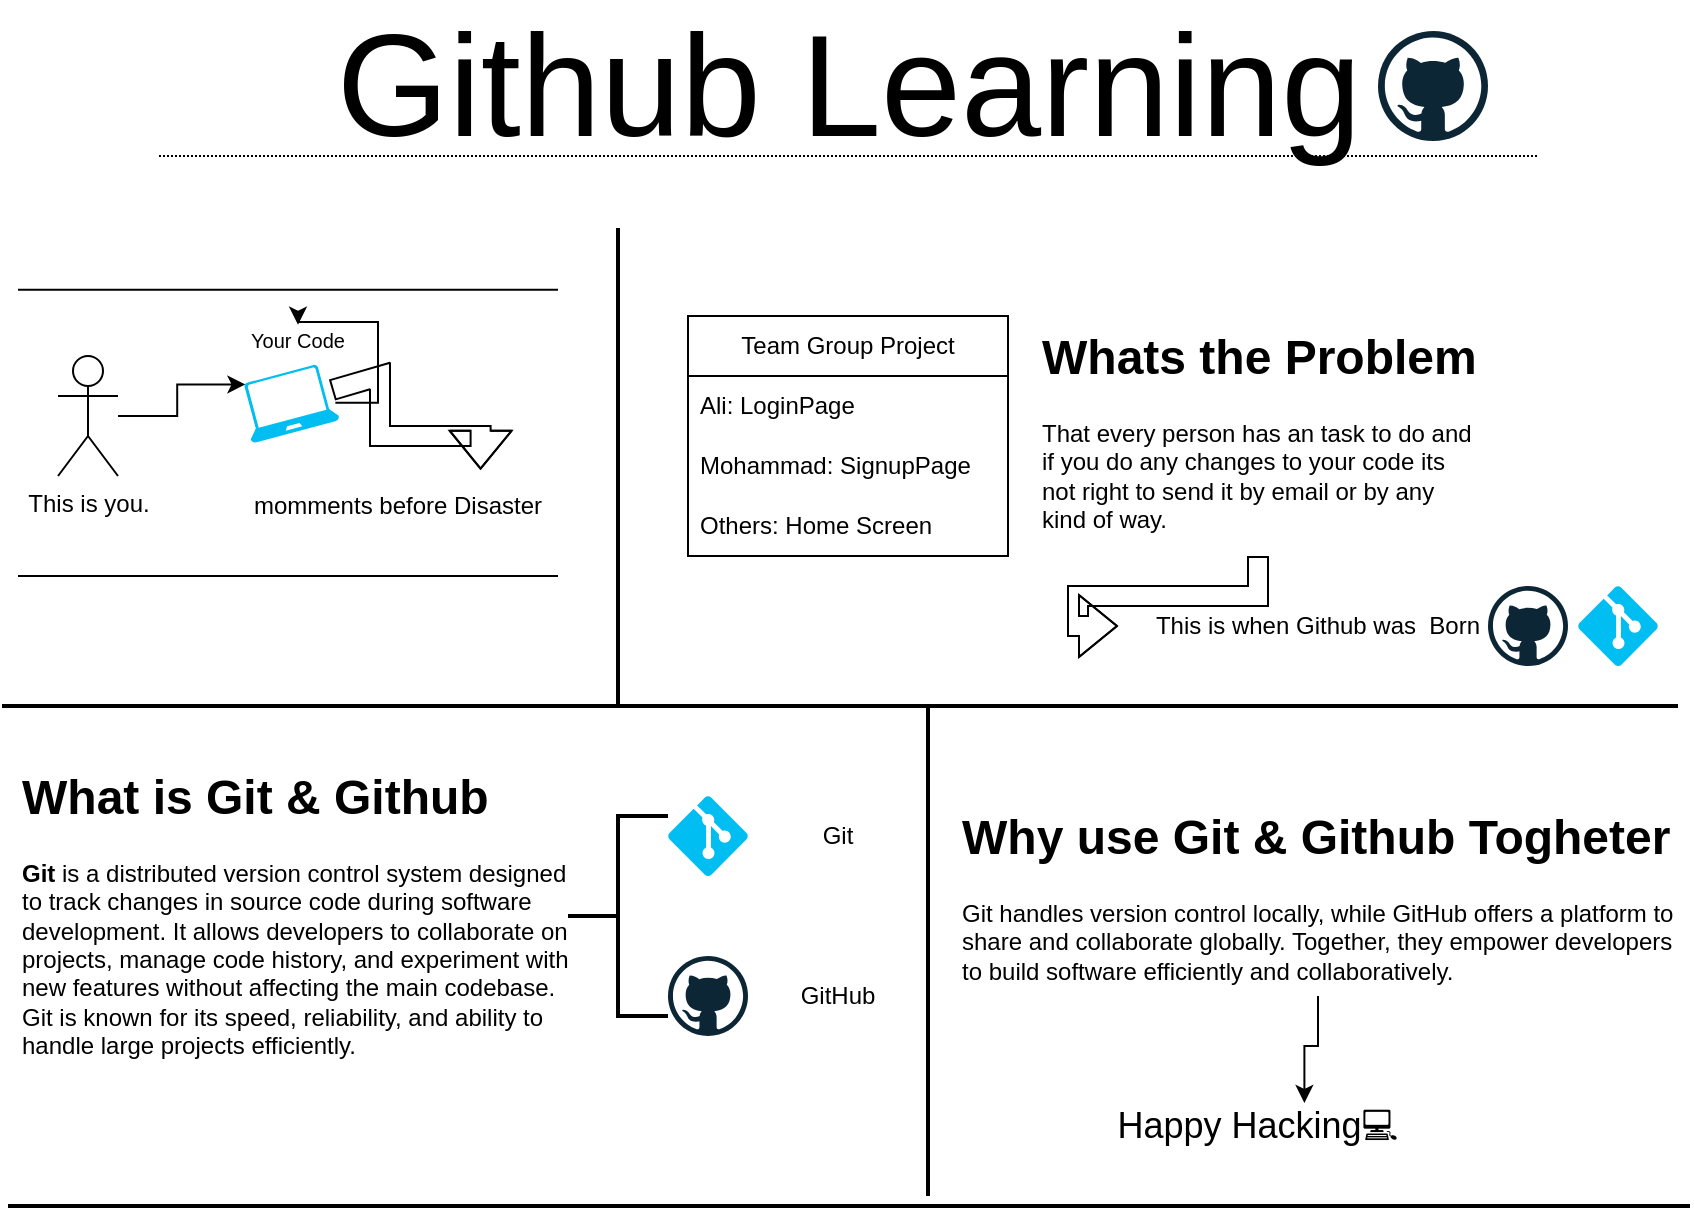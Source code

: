 <mxfile version="25.0.2">
  <diagram name="Page-1" id="LcRm2-Cu8ls7DMjqcZ_c">
    <mxGraphModel dx="880" dy="542" grid="1" gridSize="10" guides="1" tooltips="1" connect="1" arrows="1" fold="1" page="1" pageScale="1" pageWidth="850" pageHeight="1100" math="0" shadow="0">
      <root>
        <mxCell id="0" />
        <mxCell id="1" parent="0" />
        <mxCell id="SjbHYBy_ne9s4hFoFBmS-1" value="&lt;font style=&quot;font-size: 72px;&quot;&gt;Github Learning&lt;/font&gt;" style="text;html=1;align=center;verticalAlign=middle;whiteSpace=wrap;rounded=0;" parent="1" vertex="1">
          <mxGeometry x="168" y="30" width="515" height="30" as="geometry" />
        </mxCell>
        <mxCell id="SjbHYBy_ne9s4hFoFBmS-2" value="" style="endArrow=none;dashed=1;html=1;rounded=0;dashPattern=1 1;" parent="1" edge="1">
          <mxGeometry width="50" height="50" relative="1" as="geometry">
            <mxPoint x="80.5" y="80" as="sourcePoint" />
            <mxPoint x="770.5" y="80" as="targetPoint" />
            <Array as="points">
              <mxPoint x="430.5" y="80" />
            </Array>
          </mxGeometry>
        </mxCell>
        <mxCell id="SjbHYBy_ne9s4hFoFBmS-14" value="" style="dashed=0;outlineConnect=0;html=1;align=center;labelPosition=center;verticalLabelPosition=bottom;verticalAlign=top;shape=mxgraph.weblogos.github" parent="1" vertex="1">
          <mxGeometry x="690" y="17.5" width="55" height="55" as="geometry" />
        </mxCell>
        <mxCell id="SjbHYBy_ne9s4hFoFBmS-20" value="" style="group" parent="1" vertex="1" connectable="0">
          <mxGeometry x="10" y="180" width="270" height="90" as="geometry" />
        </mxCell>
        <mxCell id="SjbHYBy_ne9s4hFoFBmS-10" style="edgeStyle=orthogonalEdgeStyle;rounded=0;orthogonalLoop=1;jettySize=auto;html=1;entryX=0.1;entryY=0.02;entryDx=0;entryDy=0;entryPerimeter=0;" parent="SjbHYBy_ne9s4hFoFBmS-20" source="SjbHYBy_ne9s4hFoFBmS-3" target="SjbHYBy_ne9s4hFoFBmS-9" edge="1">
          <mxGeometry relative="1" as="geometry">
            <mxPoint x="110" y="10" as="targetPoint" />
          </mxGeometry>
        </mxCell>
        <mxCell id="SjbHYBy_ne9s4hFoFBmS-3" value="This is you." style="shape=umlActor;verticalLabelPosition=bottom;verticalAlign=top;html=1;outlineConnect=0;" parent="SjbHYBy_ne9s4hFoFBmS-20" vertex="1">
          <mxGeometry x="20" width="30" height="60" as="geometry" />
        </mxCell>
        <mxCell id="SjbHYBy_ne9s4hFoFBmS-9" value="" style="verticalLabelPosition=bottom;html=1;verticalAlign=top;align=center;strokeColor=none;fillColor=#00BEF2;shape=mxgraph.azure.laptop;pointerEvents=1;rotation=-15;" parent="SjbHYBy_ne9s4hFoFBmS-20" vertex="1">
          <mxGeometry x="112.25" y="8.4" width="45.63" height="30" as="geometry" />
        </mxCell>
        <mxCell id="SjbHYBy_ne9s4hFoFBmS-12" value="momments before Disaster" style="text;html=1;align=center;verticalAlign=middle;whiteSpace=wrap;rounded=0;" parent="SjbHYBy_ne9s4hFoFBmS-20" vertex="1">
          <mxGeometry x="110" y="60" width="160" height="30" as="geometry" />
        </mxCell>
        <mxCell id="SjbHYBy_ne9s4hFoFBmS-17" style="edgeStyle=orthogonalEdgeStyle;rounded=0;orthogonalLoop=1;jettySize=auto;html=1;entryX=0.758;entryY=-0.105;entryDx=0;entryDy=0;entryPerimeter=0;shape=flexArrow;" parent="SjbHYBy_ne9s4hFoFBmS-20" source="SjbHYBy_ne9s4hFoFBmS-9" target="SjbHYBy_ne9s4hFoFBmS-12" edge="1">
          <mxGeometry relative="1" as="geometry">
            <Array as="points">
              <mxPoint x="181" y="10" />
              <mxPoint x="181" y="40" />
              <mxPoint x="231" y="40" />
            </Array>
          </mxGeometry>
        </mxCell>
        <mxCell id="SjbHYBy_ne9s4hFoFBmS-19" value="" style="shape=link;html=1;rounded=0;width=143.143;" parent="SjbHYBy_ne9s4hFoFBmS-20" edge="1">
          <mxGeometry width="100" relative="1" as="geometry">
            <mxPoint y="38.4" as="sourcePoint" />
            <mxPoint x="270" y="38.4" as="targetPoint" />
          </mxGeometry>
        </mxCell>
        <mxCell id="SjbHYBy_ne9s4hFoFBmS-21" value="Team Group Project" style="swimlane;fontStyle=0;childLayout=stackLayout;horizontal=1;startSize=30;horizontalStack=0;resizeParent=1;resizeParentMax=0;resizeLast=0;collapsible=1;marginBottom=0;whiteSpace=wrap;html=1;" parent="1" vertex="1">
          <mxGeometry x="345" y="160" width="160" height="120" as="geometry" />
        </mxCell>
        <mxCell id="SjbHYBy_ne9s4hFoFBmS-22" value="Ali: LoginPage" style="text;strokeColor=none;fillColor=none;align=left;verticalAlign=middle;spacingLeft=4;spacingRight=4;overflow=hidden;points=[[0,0.5],[1,0.5]];portConstraint=eastwest;rotatable=0;whiteSpace=wrap;html=1;" parent="SjbHYBy_ne9s4hFoFBmS-21" vertex="1">
          <mxGeometry y="30" width="160" height="30" as="geometry" />
        </mxCell>
        <mxCell id="SjbHYBy_ne9s4hFoFBmS-23" value="Mohammad: SignupPage" style="text;strokeColor=none;fillColor=none;align=left;verticalAlign=middle;spacingLeft=4;spacingRight=4;overflow=hidden;points=[[0,0.5],[1,0.5]];portConstraint=eastwest;rotatable=0;whiteSpace=wrap;html=1;" parent="SjbHYBy_ne9s4hFoFBmS-21" vertex="1">
          <mxGeometry y="60" width="160" height="30" as="geometry" />
        </mxCell>
        <mxCell id="SjbHYBy_ne9s4hFoFBmS-24" value="Others: Home Screen" style="text;strokeColor=none;fillColor=none;align=left;verticalAlign=middle;spacingLeft=4;spacingRight=4;overflow=hidden;points=[[0,0.5],[1,0.5]];portConstraint=eastwest;rotatable=0;whiteSpace=wrap;html=1;" parent="SjbHYBy_ne9s4hFoFBmS-21" vertex="1">
          <mxGeometry y="90" width="160" height="30" as="geometry" />
        </mxCell>
        <mxCell id="SjbHYBy_ne9s4hFoFBmS-25" value="" style="line;strokeWidth=2;html=1;rotation=-90;" parent="1" vertex="1">
          <mxGeometry x="190" y="231" width="240" height="10" as="geometry" />
        </mxCell>
        <mxCell id="SjbHYBy_ne9s4hFoFBmS-26" value="" style="line;strokeWidth=2;html=1;rotation=0;" parent="1" vertex="1">
          <mxGeometry x="2" y="350" width="838" height="10" as="geometry" />
        </mxCell>
        <mxCell id="SjbHYBy_ne9s4hFoFBmS-33" style="edgeStyle=orthogonalEdgeStyle;rounded=0;orthogonalLoop=1;jettySize=auto;html=1;entryX=0;entryY=0.5;entryDx=0;entryDy=0;shape=flexArrow;startArrow=none;startFill=0;" parent="1" source="SjbHYBy_ne9s4hFoFBmS-31" target="SjbHYBy_ne9s4hFoFBmS-32" edge="1">
          <mxGeometry relative="1" as="geometry" />
        </mxCell>
        <mxCell id="SjbHYBy_ne9s4hFoFBmS-31" value="&lt;h1 style=&quot;margin-top: 0px;&quot;&gt;Whats the Problem&lt;/h1&gt;&lt;p&gt;That every person has an task to do and if you do any changes to your code its not right to send it by email or by any kind of way.&lt;/p&gt;" style="text;html=1;whiteSpace=wrap;overflow=hidden;rounded=0;" parent="1" vertex="1">
          <mxGeometry x="520" y="160" width="220" height="120" as="geometry" />
        </mxCell>
        <mxCell id="SjbHYBy_ne9s4hFoFBmS-32" value="This is when Github was&amp;nbsp; Born" style="text;html=1;align=center;verticalAlign=middle;whiteSpace=wrap;rounded=0;rotation=0;" parent="1" vertex="1">
          <mxGeometry x="560" y="300" width="200" height="30" as="geometry" />
        </mxCell>
        <mxCell id="SjbHYBy_ne9s4hFoFBmS-34" value="" style="dashed=0;outlineConnect=0;html=1;align=center;labelPosition=center;verticalLabelPosition=bottom;verticalAlign=top;shape=mxgraph.weblogos.github" parent="1" vertex="1">
          <mxGeometry x="745" y="295" width="40" height="40" as="geometry" />
        </mxCell>
        <mxCell id="SjbHYBy_ne9s4hFoFBmS-35" value="" style="verticalLabelPosition=bottom;html=1;verticalAlign=top;align=center;strokeColor=none;fillColor=#00BEF2;shape=mxgraph.azure.git_repository;" parent="1" vertex="1">
          <mxGeometry x="790" y="295" width="40" height="40" as="geometry" />
        </mxCell>
        <mxCell id="SjbHYBy_ne9s4hFoFBmS-36" value="&lt;h1 style=&quot;margin-top: 0px;&quot;&gt;What is Git &amp;amp; Github&lt;/h1&gt;&lt;p&gt;&lt;strong&gt;Git&lt;/strong&gt; is a distributed version control system designed to track changes in source code during software development. It allows developers to collaborate on projects, manage code history, and experiment with new features without affecting the main codebase. Git is known for its speed, reliability, and ability to handle large projects efficiently.&lt;br&gt;&lt;/p&gt;" style="text;html=1;whiteSpace=wrap;overflow=hidden;rounded=0;" parent="1" vertex="1">
          <mxGeometry x="10" y="380" width="280" height="160" as="geometry" />
        </mxCell>
        <mxCell id="SjbHYBy_ne9s4hFoFBmS-37" value="" style="strokeWidth=2;html=1;shape=mxgraph.flowchart.annotation_2;align=left;labelPosition=right;pointerEvents=1;" parent="1" vertex="1">
          <mxGeometry x="285" y="410" width="50" height="100" as="geometry" />
        </mxCell>
        <mxCell id="SjbHYBy_ne9s4hFoFBmS-38" value="" style="dashed=0;outlineConnect=0;html=1;align=center;labelPosition=center;verticalLabelPosition=bottom;verticalAlign=top;shape=mxgraph.weblogos.github" parent="1" vertex="1">
          <mxGeometry x="335" y="480" width="40" height="40" as="geometry" />
        </mxCell>
        <mxCell id="SjbHYBy_ne9s4hFoFBmS-39" value="" style="verticalLabelPosition=bottom;html=1;verticalAlign=top;align=center;strokeColor=none;fillColor=#00BEF2;shape=mxgraph.azure.git_repository;" parent="1" vertex="1">
          <mxGeometry x="335" y="400" width="40" height="40" as="geometry" />
        </mxCell>
        <mxCell id="SjbHYBy_ne9s4hFoFBmS-41" value="Git" style="text;html=1;align=center;verticalAlign=middle;whiteSpace=wrap;rounded=0;" parent="1" vertex="1">
          <mxGeometry x="390" y="405" width="60" height="30" as="geometry" />
        </mxCell>
        <mxCell id="SjbHYBy_ne9s4hFoFBmS-42" value="GitHub" style="text;html=1;align=center;verticalAlign=middle;whiteSpace=wrap;rounded=0;" parent="1" vertex="1">
          <mxGeometry x="390" y="485" width="60" height="30" as="geometry" />
        </mxCell>
        <mxCell id="SjbHYBy_ne9s4hFoFBmS-44" value="" style="line;strokeWidth=2;html=1;rotation=-90;" parent="1" vertex="1">
          <mxGeometry x="342.5" y="472.5" width="245" height="10" as="geometry" />
        </mxCell>
        <mxCell id="SjbHYBy_ne9s4hFoFBmS-45" value="" style="line;strokeWidth=2;html=1;rotation=0;" parent="1" vertex="1">
          <mxGeometry x="5" y="600" width="841" height="10" as="geometry" />
        </mxCell>
        <mxCell id="SjbHYBy_ne9s4hFoFBmS-46" value="&lt;h1 style=&quot;margin-top: 0px;&quot;&gt;Why use Git &amp;amp; Github Togheter&lt;/h1&gt;&lt;p&gt;Git handles version control locally, while GitHub offers a platform to share and collaborate globally. Together, they empower developers to build software efficiently and collaboratively.&lt;br&gt;&lt;/p&gt;" style="text;html=1;whiteSpace=wrap;overflow=hidden;rounded=0;" parent="1" vertex="1">
          <mxGeometry x="480" y="400" width="360" height="100" as="geometry" />
        </mxCell>
        <mxCell id="SjbHYBy_ne9s4hFoFBmS-47" value="&lt;font style=&quot;font-size: 18px;&quot;&gt;Happy Hacking💻&lt;/font&gt;" style="text;html=1;align=center;verticalAlign=middle;whiteSpace=wrap;rounded=0;" parent="1" vertex="1">
          <mxGeometry x="550" y="550" width="160" height="30" as="geometry" />
        </mxCell>
        <mxCell id="SjbHYBy_ne9s4hFoFBmS-48" style="edgeStyle=orthogonalEdgeStyle;rounded=0;orthogonalLoop=1;jettySize=auto;html=1;entryX=0.645;entryY=0.116;entryDx=0;entryDy=0;entryPerimeter=0;" parent="1" source="SjbHYBy_ne9s4hFoFBmS-46" target="SjbHYBy_ne9s4hFoFBmS-47" edge="1">
          <mxGeometry relative="1" as="geometry" />
        </mxCell>
        <mxCell id="SjbHYBy_ne9s4hFoFBmS-11" value="&lt;font style=&quot;font-size: 10px;&quot;&gt;Your Code&lt;/font&gt;" style="text;html=1;align=center;verticalAlign=middle;whiteSpace=wrap;rounded=0;rotation=0;" parent="1" vertex="1">
          <mxGeometry x="122.25" y="164.35" width="55.56" height="15.65" as="geometry" />
        </mxCell>
        <mxCell id="9QA0mmTiQ7AZlRAv5ndj-1" style="edgeStyle=orthogonalEdgeStyle;rounded=0;orthogonalLoop=1;jettySize=auto;html=1;" edge="1" parent="1" source="SjbHYBy_ne9s4hFoFBmS-9" target="SjbHYBy_ne9s4hFoFBmS-11">
          <mxGeometry relative="1" as="geometry">
            <Array as="points">
              <mxPoint x="190" y="203" />
              <mxPoint x="190" y="163" />
              <mxPoint x="150" y="163" />
            </Array>
          </mxGeometry>
        </mxCell>
      </root>
    </mxGraphModel>
  </diagram>
</mxfile>
